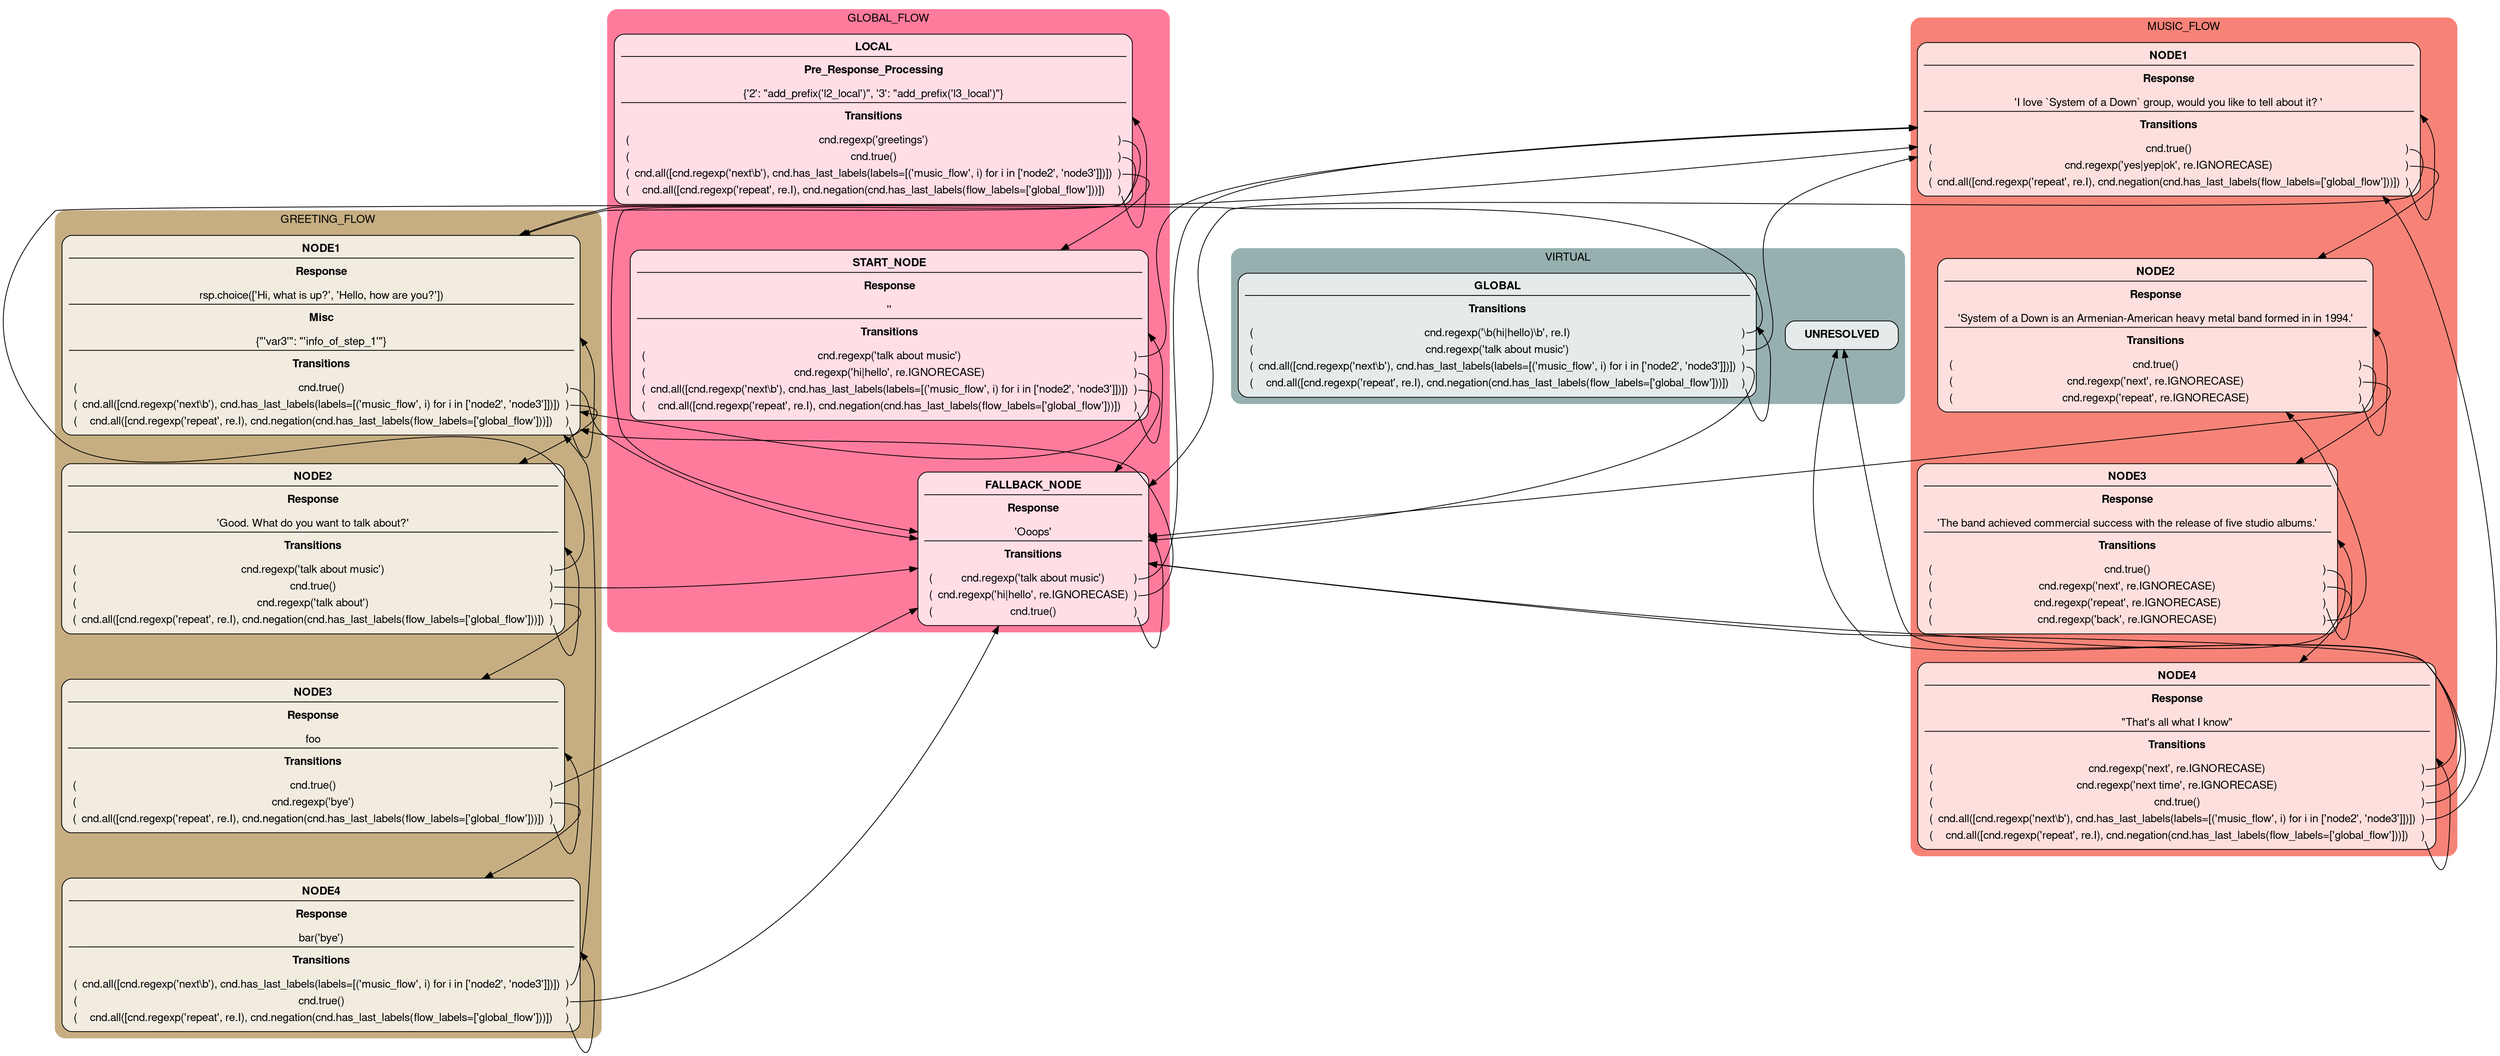 digraph {
	graph [compound=true,
		fontname="Helvetica,Arial,sans-serif",
		overlap=prism,
		splines=true
	];
	node [fillcolor="#ffffffbf",
		fontname="Helvetica,Arial,sans-serif",
		shape=box,
		style="rounded, filled"
	];
	subgraph cluster_virtual {
		graph [color="#96b0af",
			label=VIRTUAL,
			style="rounded, filled"
		];
		"('NODE', 'virtual', 'GLOBAL')"		 [label=<<table border="0" cellborder="0" cellspacing="6" cellpadding="0"><tr><td> <br align="left" /></td><td><b>GLOBAL</b></td><td> <br align="right" /></td></tr><hr/><tr><td><br align="left" /> <br align="left" /></td><td><b>Transitions</b></td><td> <br align="right" /></td></tr><tr><td>(<br align="left" /></td><td>cnd.regexp('\\b(hi|hello)\\b', re.I)</td><td port="('greeting_flow', 'node1', 1.1)">)<br align="right" /></td></tr><tr><td>(<br align="left" /></td><td>cnd.regexp('talk about music')</td><td port="('music_flow', 'node1', 1.1)">)<br align="right" /></td></tr><tr><td>(<br align="left" /></td><td>cnd.all([cnd.regexp('next\\b'), cnd.has_last_labels(labels=[('music_flow', i) for i in ['node2', 'node3']])])</td><td port="forward">)<br align="right" /></td></tr><tr><td>(<br align="left" /></td><td>cnd.all([cnd.regexp('repeat', re.I), cnd.negation(cnd.has_last_labels(flow_labels=['global_flow']))])</td><td port="repeat">)<br align="right" /></td></tr></table>>];
		"('NONE', 'virtual', 'NONE')"		 [label=<<table border="0" cellborder="0" cellspacing="6" cellpadding="0"><tr><td> <br align="left" /></td><td><b>UNRESOLVED</b></td><td> <br align="right" /></td></tr></table>>];
	}
	subgraph "cluster_'greeting_flow'" {
		graph [color="#c6ae82",
			label=GREETING_FLOW,
			style="rounded, filled"
		];
		"('NODE', \"'greeting_flow'\", \"'node1'\")"		 [label=<<table border="0" cellborder="0" cellspacing="6" cellpadding="0"><tr><td> <br align="left" /></td><td><b>NODE1</b></td><td> <br align="right" /></td></tr><hr/><tr><td><br align="left" /> <br align="left" /></td><td><b>Response</b></td><td> <br align="right" /></td></tr><tr><td> <br align="left" /></td><td>rsp.choice(['Hi, what is up?', 'Hello, how are you?'])</td><td> <br align="right" /></td></tr><hr/><tr><td><br align="left" /> <br align="left" /></td><td><b>Misc</b></td><td> <br align="right" /></td></tr><tr><td> <br align="left" /></td><td>{"'var3'": "'info_of_step_1'"}</td><td> <br align="right" /></td></tr><hr/><tr><td><br align="left" /> <br align="left" /></td><td><b>Transitions</b></td><td> <br align="right" /></td></tr><tr><td>(<br align="left" /></td><td>cnd.true()</td><td port="to_fallback">)<br align="right" /></td></tr><tr><td>(<br align="left" /></td><td>cnd.all([cnd.regexp('next\\b'), cnd.has_last_labels(labels=[('music_flow', i) for i in ['node2', 'node3']])])</td><td port="forward">)<br align="right" /></td></tr><tr><td>(<br align="left" /></td><td>cnd.all([cnd.regexp('repeat', re.I), cnd.negation(cnd.has_last_labels(flow_labels=['global_flow']))])</td><td port="repeat">)<br align="right" /></td></tr></table>>];
		"('NODE', \"'greeting_flow'\", \"'node2'\")"		 [label=<<table border="0" cellborder="0" cellspacing="6" cellpadding="0"><tr><td> <br align="left" /></td><td><b>NODE2</b></td><td> <br align="right" /></td></tr><hr/><tr><td><br align="left" /> <br align="left" /></td><td><b>Response</b></td><td> <br align="right" /></td></tr><tr><td> <br align="left" /></td><td>'Good. What do you want to talk about?'</td><td> <br align="right" /></td></tr><hr/><tr><td><br align="left" /> <br align="left" /></td><td><b>Transitions</b></td><td> <br align="right" /></td></tr><tr><td>(<br align="left" /></td><td>cnd.regexp('talk about music')</td><td port="('music_flow', 'node1')">)<br align="right" /></td></tr><tr><td>(<br align="left" /></td><td>cnd.true()</td><td port="to_fallback">)<br align="right" /></td></tr><tr><td>(<br align="left" /></td><td>cnd.regexp('talk about')</td><td port="forward">)<br align="right" /></td></tr><tr><td>(<br align="left" /></td><td>cnd.all([cnd.regexp('repeat', re.I), cnd.negation(cnd.has_last_labels(flow_labels=['global_flow']))])</td><td port="repeat">)<br align="right" /></td></tr></table>>];
		"('NODE', \"'greeting_flow'\", \"'node3'\")"		 [label=<<table border="0" cellborder="0" cellspacing="6" cellpadding="0"><tr><td> <br align="left" /></td><td><b>NODE3</b></td><td> <br align="right" /></td></tr><hr/><tr><td><br align="left" /> <br align="left" /></td><td><b>Response</b></td><td> <br align="right" /></td></tr><tr><td> <br align="left" /></td><td>foo</td><td> <br align="right" /></td></tr><hr/><tr><td><br align="left" /> <br align="left" /></td><td><b>Transitions</b></td><td> <br align="right" /></td></tr><tr><td>(<br align="left" /></td><td>cnd.true()</td><td port="to_fallback">)<br align="right" /></td></tr><tr><td>(<br align="left" /></td><td>cnd.regexp('bye')</td><td port="forward">)<br align="right" /></td></tr><tr><td>(<br align="left" /></td><td>cnd.all([cnd.regexp('repeat', re.I), cnd.negation(cnd.has_last_labels(flow_labels=['global_flow']))])</td><td port="repeat">)<br align="right" /></td></tr></table>>];
		"('NODE', \"'greeting_flow'\", \"'node4'\")"		 [label=<<table border="0" cellborder="0" cellspacing="6" cellpadding="0"><tr><td> <br align="left" /></td><td><b>NODE4</b></td><td> <br align="right" /></td></tr><hr/><tr><td><br align="left" /> <br align="left" /></td><td><b>Response</b></td><td> <br align="right" /></td></tr><tr><td> <br align="left" /></td><td>bar('bye')</td><td> <br align="right" /></td></tr><hr/><tr><td><br align="left" /> <br align="left" /></td><td><b>Transitions</b></td><td> <br align="right" /></td></tr><tr><td>(<br align="left" /></td><td>cnd.all([cnd.regexp('next\\b'), cnd.has_last_labels(labels=[('music_flow', i) for i in ['node2', 'node3']])])</td><td port="forward">)<br align="right" /></td></tr><tr><td>(<br align="left" /></td><td>cnd.true()</td><td port="to_fallback">)<br align="right" /></td></tr><tr><td>(<br align="left" /></td><td>cnd.all([cnd.regexp('repeat', re.I), cnd.negation(cnd.has_last_labels(flow_labels=['global_flow']))])</td><td port="repeat">)<br align="right" /></td></tr></table>>];
	}
	subgraph "cluster_'music_flow'" {
		graph [color="#f78378",
			label=MUSIC_FLOW,
			style="rounded, filled"
		];
		"('NODE', \"'music_flow'\", \"'node1'\")"		 [label=<<table border="0" cellborder="0" cellspacing="6" cellpadding="0"><tr><td> <br align="left" /></td><td><b>NODE1</b></td><td> <br align="right" /></td></tr><hr/><tr><td><br align="left" /> <br align="left" /></td><td><b>Response</b></td><td> <br align="right" /></td></tr><tr><td> <br align="left" /></td><td>'I love `System of a Down` group, would you like to tell about it? '</td><td> <br align="right" /></td></tr><hr/><tr><td><br align="left" /> <br align="left" /></td><td><b>Transitions</b></td><td> <br align="right" /></td></tr><tr><td>(<br align="left" /></td><td>cnd.true()</td><td port="to_fallback">)<br align="right" /></td></tr><tr><td>(<br align="left" /></td><td>cnd.regexp('yes|yep|ok', re.IGNORECASE)</td><td port="forward">)<br align="right" /></td></tr><tr><td>(<br align="left" /></td><td>cnd.all([cnd.regexp('repeat', re.I), cnd.negation(cnd.has_last_labels(flow_labels=['global_flow']))])</td><td port="repeat">)<br align="right" /></td></tr></table>>];
		"('NODE', \"'music_flow'\", \"'node2'\")"		 [label=<<table border="0" cellborder="0" cellspacing="6" cellpadding="0"><tr><td> <br align="left" /></td><td><b>NODE2</b></td><td> <br align="right" /></td></tr><hr/><tr><td><br align="left" /> <br align="left" /></td><td><b>Response</b></td><td> <br align="right" /></td></tr><tr><td> <br align="left" /></td><td>'System of a Down is an Armenian-American heavy metal band formed in in 1994.'</td><td> <br align="right" /></td></tr><hr/><tr><td><br align="left" /> <br align="left" /></td><td><b>Transitions</b></td><td> <br align="right" /></td></tr><tr><td>(<br align="left" /></td><td>cnd.true()</td><td port="to_fallback">)<br align="right" /></td></tr><tr><td>(<br align="left" /></td><td>cnd.regexp('next', re.IGNORECASE)</td><td port="forward">)<br align="right" /></td></tr><tr><td>(<br align="left" /></td><td>cnd.regexp('repeat', re.IGNORECASE)</td><td port="repeat">)<br align="right" /></td></tr></table>>];
		"('NODE', \"'music_flow'\", \"'node3'\")"		 [label=<<table border="0" cellborder="0" cellspacing="6" cellpadding="0"><tr><td> <br align="left" /></td><td><b>NODE3</b></td><td> <br align="right" /></td></tr><hr/><tr><td><br align="left" /> <br align="left" /></td><td><b>Response</b></td><td> <br align="right" /></td></tr><tr><td> <br align="left" /></td><td>'The band achieved commercial success with the release of five studio albums.'</td><td> <br align="right" /></td></tr><hr/><tr><td><br align="left" /> <br align="left" /></td><td><b>Transitions</b></td><td> <br align="right" /></td></tr><tr><td>(<br align="left" /></td><td>cnd.true()</td><td port="to_fallback">)<br align="right" /></td></tr><tr><td>(<br align="left" /></td><td>cnd.regexp('next', re.IGNORECASE)</td><td port="forward">)<br align="right" /></td></tr><tr><td>(<br align="left" /></td><td>cnd.regexp('repeat', re.IGNORECASE)</td><td port="repeat">)<br align="right" /></td></tr><tr><td>(<br align="left" /></td><td>cnd.regexp('back', re.IGNORECASE)</td><td port="backward">)<br align="right" /></td></tr></table>>];
		"('NODE', \"'music_flow'\", \"'node4'\")"		 [label=<<table border="0" cellborder="0" cellspacing="6" cellpadding="0"><tr><td> <br align="left" /></td><td><b>NODE4</b></td><td> <br align="right" /></td></tr><hr/><tr><td><br align="left" /> <br align="left" /></td><td><b>Response</b></td><td> <br align="right" /></td></tr><tr><td> <br align="left" /></td><td>"That's all what I know"</td><td> <br align="right" /></td></tr><hr/><tr><td><br align="left" /> <br align="left" /></td><td><b>Transitions</b></td><td> <br align="right" /></td></tr><tr><td>(<br align="left" /></td><td>cnd.regexp('next', re.IGNORECASE)</td><td port="transitions.greeting_flow_n2_transition">)<br align="right" /></td></tr><tr><td>(<br align="left" /></td><td>cnd.regexp('next time', re.IGNORECASE)</td><td port="transitions.high_priority_node_transition('greeting_flow', 'node4')">)<br align="right" /></td></tr><tr><td>(<br align="left" /></td><td>cnd.true()</td><td port="to_fallback">)<br align="right" /></td></tr><tr><td>(<br align="left" /></td><td>cnd.all([cnd.regexp('next\\b'), cnd.has_last_labels(labels=[('music_flow', i) for i in ['node2', 'node3']])])</td><td port="forward">)<br align="right" /></td></tr><tr><td>(<br align="left" /></td><td>cnd.all([cnd.regexp('repeat', re.I), cnd.negation(cnd.has_last_labels(flow_labels=['global_flow']))])</td><td port="repeat">)<br align="right" /></td></tr></table>>];
	}
	subgraph "cluster_'global_flow'" {
		graph [color="#ff7b9c",
			label=GLOBAL_FLOW,
			style="rounded, filled"
		];
		"('NODE', \"'global_flow'\", \"'fallback_node'\")"		 [label=<<table border="0" cellborder="0" cellspacing="6" cellpadding="0"><tr><td> <br align="left" /></td><td><b>FALLBACK_NODE</b></td><td> <br align="right" /></td></tr><hr/><tr><td><br align="left" /> <br align="left" /></td><td><b>Response</b></td><td> <br align="right" /></td></tr><tr><td> <br align="left" /></td><td>'Ooops'</td><td> <br align="right" /></td></tr><hr/><tr><td><br align="left" /> <br align="left" /></td><td><b>Transitions</b></td><td> <br align="right" /></td></tr><tr><td>(<br align="left" /></td><td>cnd.regexp('talk about music')</td><td port="('music_flow', 'node1')">)<br align="right" /></td></tr><tr><td>(<br align="left" /></td><td>cnd.regexp('hi|hello', re.IGNORECASE)</td><td port="('greeting_flow', 'node1')">)<br align="right" /></td></tr><tr><td>(<br align="left" /></td><td>cnd.true()</td><td port="repeat">)<br align="right" /></td></tr></table>>];
		"('NODE', \"'global_flow'\", 'LOCAL')"		 [label=<<table border="0" cellborder="0" cellspacing="6" cellpadding="0"><tr><td> <br align="left" /></td><td><b>LOCAL</b></td><td> <br align="right" /></td></tr><hr/><tr><td><br align="left" /> <br align="left" /></td><td><b>Pre_Response_Processing</b></td><td> <br align="right" /></td></tr><tr><td> <br align="left" /></td><td>{'2': "add_prefix('l2_local')", '3': "add_prefix('l3_local')"}</td><td> <br align="right" /></td></tr><hr/><tr><td><br align="left" /> <br align="left" /></td><td><b>Transitions</b></td><td> <br align="right" /></td></tr><tr><td>(<br align="left" /></td><td>cnd.regexp('greetings')</td><td port="('greeting_flow', 'node1')">)<br align="right" /></td></tr><tr><td>(<br align="left" /></td><td>cnd.true()</td><td port="to_fallback">)<br align="right" /></td></tr><tr><td>(<br align="left" /></td><td>cnd.all([cnd.regexp('next\\b'), cnd.has_last_labels(labels=[('music_flow', i) for i in ['node2', 'node3']])])</td><td port="forward">)<br align="right" /></td></tr><tr><td>(<br align="left" /></td><td>cnd.all([cnd.regexp('repeat', re.I), cnd.negation(cnd.has_last_labels(flow_labels=['global_flow']))])</td><td port="repeat">)<br align="right" /></td></tr></table>>];
		"('NODE', \"'global_flow'\", \"'start_node'\")"		 [label=<<table border="0" cellborder="0" cellspacing="6" cellpadding="0"><tr><td> <br align="left" /></td><td><b>START_NODE</b></td><td> <br align="right" /></td></tr><hr/><tr><td><br align="left" /> <br align="left" /></td><td><b>Response</b></td><td> <br align="right" /></td></tr><tr><td> <br align="left" /></td><td>''</td><td> <br align="right" /></td></tr><hr/><tr><td><br align="left" /> <br align="left" /></td><td><b>Transitions</b></td><td> <br align="right" /></td></tr><tr><td>(<br align="left" /></td><td>cnd.regexp('talk about music')</td><td port="('music_flow', 'node1')">)<br align="right" /></td></tr><tr><td>(<br align="left" /></td><td>cnd.regexp('hi|hello', re.IGNORECASE)</td><td port="('greeting_flow', 'node1')">)<br align="right" /></td></tr><tr><td>(<br align="left" /></td><td>cnd.all([cnd.regexp('next\\b'), cnd.has_last_labels(labels=[('music_flow', i) for i in ['node2', 'node3']])])</td><td port="forward">)<br align="right" /></td></tr><tr><td>(<br align="left" /></td><td>cnd.all([cnd.regexp('repeat', re.I), cnd.negation(cnd.has_last_labels(flow_labels=['global_flow']))])</td><td port="repeat">)<br align="right" /></td></tr></table>>];
	}
	"('NODE', 'virtual', 'GLOBAL')":repeat -> "('NODE', 'virtual', 'GLOBAL')";
	"('NODE', 'virtual', 'GLOBAL')":"('greeting_flow', 'node1', 1.1)" -> "('NODE', \"'greeting_flow'\", \"'node1'\")";
	"('NODE', 'virtual', 'GLOBAL')":"('music_flow', 'node1', 1.1)" -> "('NODE', \"'music_flow'\", \"'node1'\")";
	"('NODE', 'virtual', 'GLOBAL')":forward -> "('NODE', \"'global_flow'\", \"'fallback_node'\")";
	"('NODE', \"'greeting_flow'\", \"'node1'\")":repeat -> "('NODE', \"'greeting_flow'\", \"'node1'\")";
	"('NODE', \"'greeting_flow'\", \"'node1'\")":to_fallback -> "('NODE', \"'global_flow'\", \"'fallback_node'\")";
	"('NODE', \"'greeting_flow'\", \"'node1'\")":forward -> "('NODE', \"'greeting_flow'\", \"'node2'\")";
	"('NODE', \"'music_flow'\", \"'node1'\")":repeat -> "('NODE', \"'music_flow'\", \"'node1'\")";
	"('NODE', \"'music_flow'\", \"'node1'\")":to_fallback -> "('NODE', \"'global_flow'\", \"'fallback_node'\")";
	"('NODE', \"'music_flow'\", \"'node1'\")":forward -> "('NODE', \"'music_flow'\", \"'node2'\")";
	"('NODE', \"'global_flow'\", \"'fallback_node'\")":"('greeting_flow', 'node1')" -> "('NODE', \"'greeting_flow'\", \"'node1'\")";
	"('NODE', \"'global_flow'\", \"'fallback_node'\")":"('music_flow', 'node1')" -> "('NODE', \"'music_flow'\", \"'node1'\")";
	"('NODE', \"'global_flow'\", \"'fallback_node'\")":repeat -> "('NODE', \"'global_flow'\", \"'fallback_node'\")";
	"('NODE', \"'greeting_flow'\", \"'node2'\")":"('music_flow', 'node1')" -> "('NODE', \"'music_flow'\", \"'node1'\")";
	"('NODE', \"'greeting_flow'\", \"'node2'\")":to_fallback -> "('NODE', \"'global_flow'\", \"'fallback_node'\")";
	"('NODE', \"'greeting_flow'\", \"'node2'\")":repeat -> "('NODE', \"'greeting_flow'\", \"'node2'\")";
	"('NODE', \"'greeting_flow'\", \"'node2'\")":forward -> "('NODE', \"'greeting_flow'\", \"'node3'\")";
	"('NODE', \"'music_flow'\", \"'node2'\")":to_fallback -> "('NODE', \"'global_flow'\", \"'fallback_node'\")";
	"('NODE', \"'music_flow'\", \"'node2'\")":repeat -> "('NODE', \"'music_flow'\", \"'node2'\")";
	"('NODE', \"'music_flow'\", \"'node2'\")":forward -> "('NODE', \"'music_flow'\", \"'node3'\")";
	"('NODE', \"'global_flow'\", 'LOCAL')":"('greeting_flow', 'node1')" -> "('NODE', \"'greeting_flow'\", \"'node1'\")";
	"('NODE', \"'global_flow'\", 'LOCAL')":to_fallback -> "('NODE', \"'global_flow'\", \"'fallback_node'\")";
	"('NODE', \"'global_flow'\", 'LOCAL')":repeat -> "('NODE', \"'global_flow'\", 'LOCAL')";
	"('NODE', \"'global_flow'\", 'LOCAL')":forward -> "('NODE', \"'global_flow'\", \"'start_node'\")";
	"('NODE', \"'global_flow'\", \"'start_node'\")":"('greeting_flow', 'node1')" -> "('NODE', \"'greeting_flow'\", \"'node1'\")";
	"('NODE', \"'global_flow'\", \"'start_node'\")":"('music_flow', 'node1')" -> "('NODE', \"'music_flow'\", \"'node1'\")";
	"('NODE', \"'global_flow'\", \"'start_node'\")":forward -> "('NODE', \"'global_flow'\", \"'fallback_node'\")";
	"('NODE', \"'global_flow'\", \"'start_node'\")":repeat -> "('NODE', \"'global_flow'\", \"'start_node'\")";
	"('NODE', \"'greeting_flow'\", \"'node3'\")":to_fallback -> "('NODE', \"'global_flow'\", \"'fallback_node'\")";
	"('NODE', \"'greeting_flow'\", \"'node3'\")":repeat -> "('NODE', \"'greeting_flow'\", \"'node3'\")";
	"('NODE', \"'greeting_flow'\", \"'node3'\")":forward -> "('NODE', \"'greeting_flow'\", \"'node4'\")";
	"('NODE', \"'greeting_flow'\", \"'node4'\")":forward -> "('NODE', \"'greeting_flow'\", \"'node1'\")";
	"('NODE', \"'greeting_flow'\", \"'node4'\")":to_fallback -> "('NODE', \"'global_flow'\", \"'fallback_node'\")";
	"('NODE', \"'greeting_flow'\", \"'node4'\")":repeat -> "('NODE', \"'greeting_flow'\", \"'node4'\")";
	"('NODE', \"'music_flow'\", \"'node3'\")":to_fallback -> "('NODE', \"'global_flow'\", \"'fallback_node'\")";
	"('NODE', \"'music_flow'\", \"'node3'\")":backward -> "('NODE', \"'music_flow'\", \"'node2'\")";
	"('NODE', \"'music_flow'\", \"'node3'\")":repeat -> "('NODE', \"'music_flow'\", \"'node3'\")";
	"('NODE', \"'music_flow'\", \"'node3'\")":forward -> "('NODE', \"'music_flow'\", \"'node4'\")";
	"('NODE', \"'music_flow'\", \"'node4'\")":forward -> "('NODE', \"'music_flow'\", \"'node1'\")";
	"('NODE', \"'music_flow'\", \"'node4'\")":to_fallback -> "('NODE', \"'global_flow'\", \"'fallback_node'\")";
	"('NODE', \"'music_flow'\", \"'node4'\")":repeat -> "('NODE', \"'music_flow'\", \"'node4'\")";
	"('NODE', \"'music_flow'\", \"'node4'\")":"transitions.greeting_flow_n2_transition" -> "('NONE', 'virtual', 'NONE')";
	"('NODE', \"'music_flow'\", \"'node4'\")":"transitions.high_priority_node_transition('greeting_flow', 'node4')" -> "('NONE', 'virtual', 'NONE')";
}
